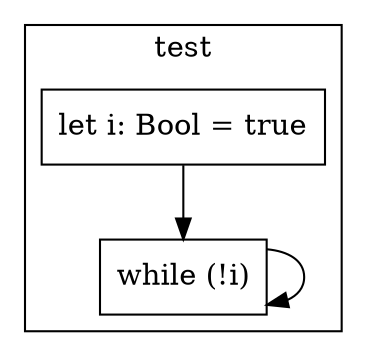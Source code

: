 digraph "unbound-loop-10" {
    node [shape=box];
    subgraph "cluster_test" {
        label="test";
        "test_141" [label="let i: Bool = true"];
        "test_142" [label="while (!i)"];
        "test_141" -> "test_142";
        "test_142" -> "test_142";
    }
}
